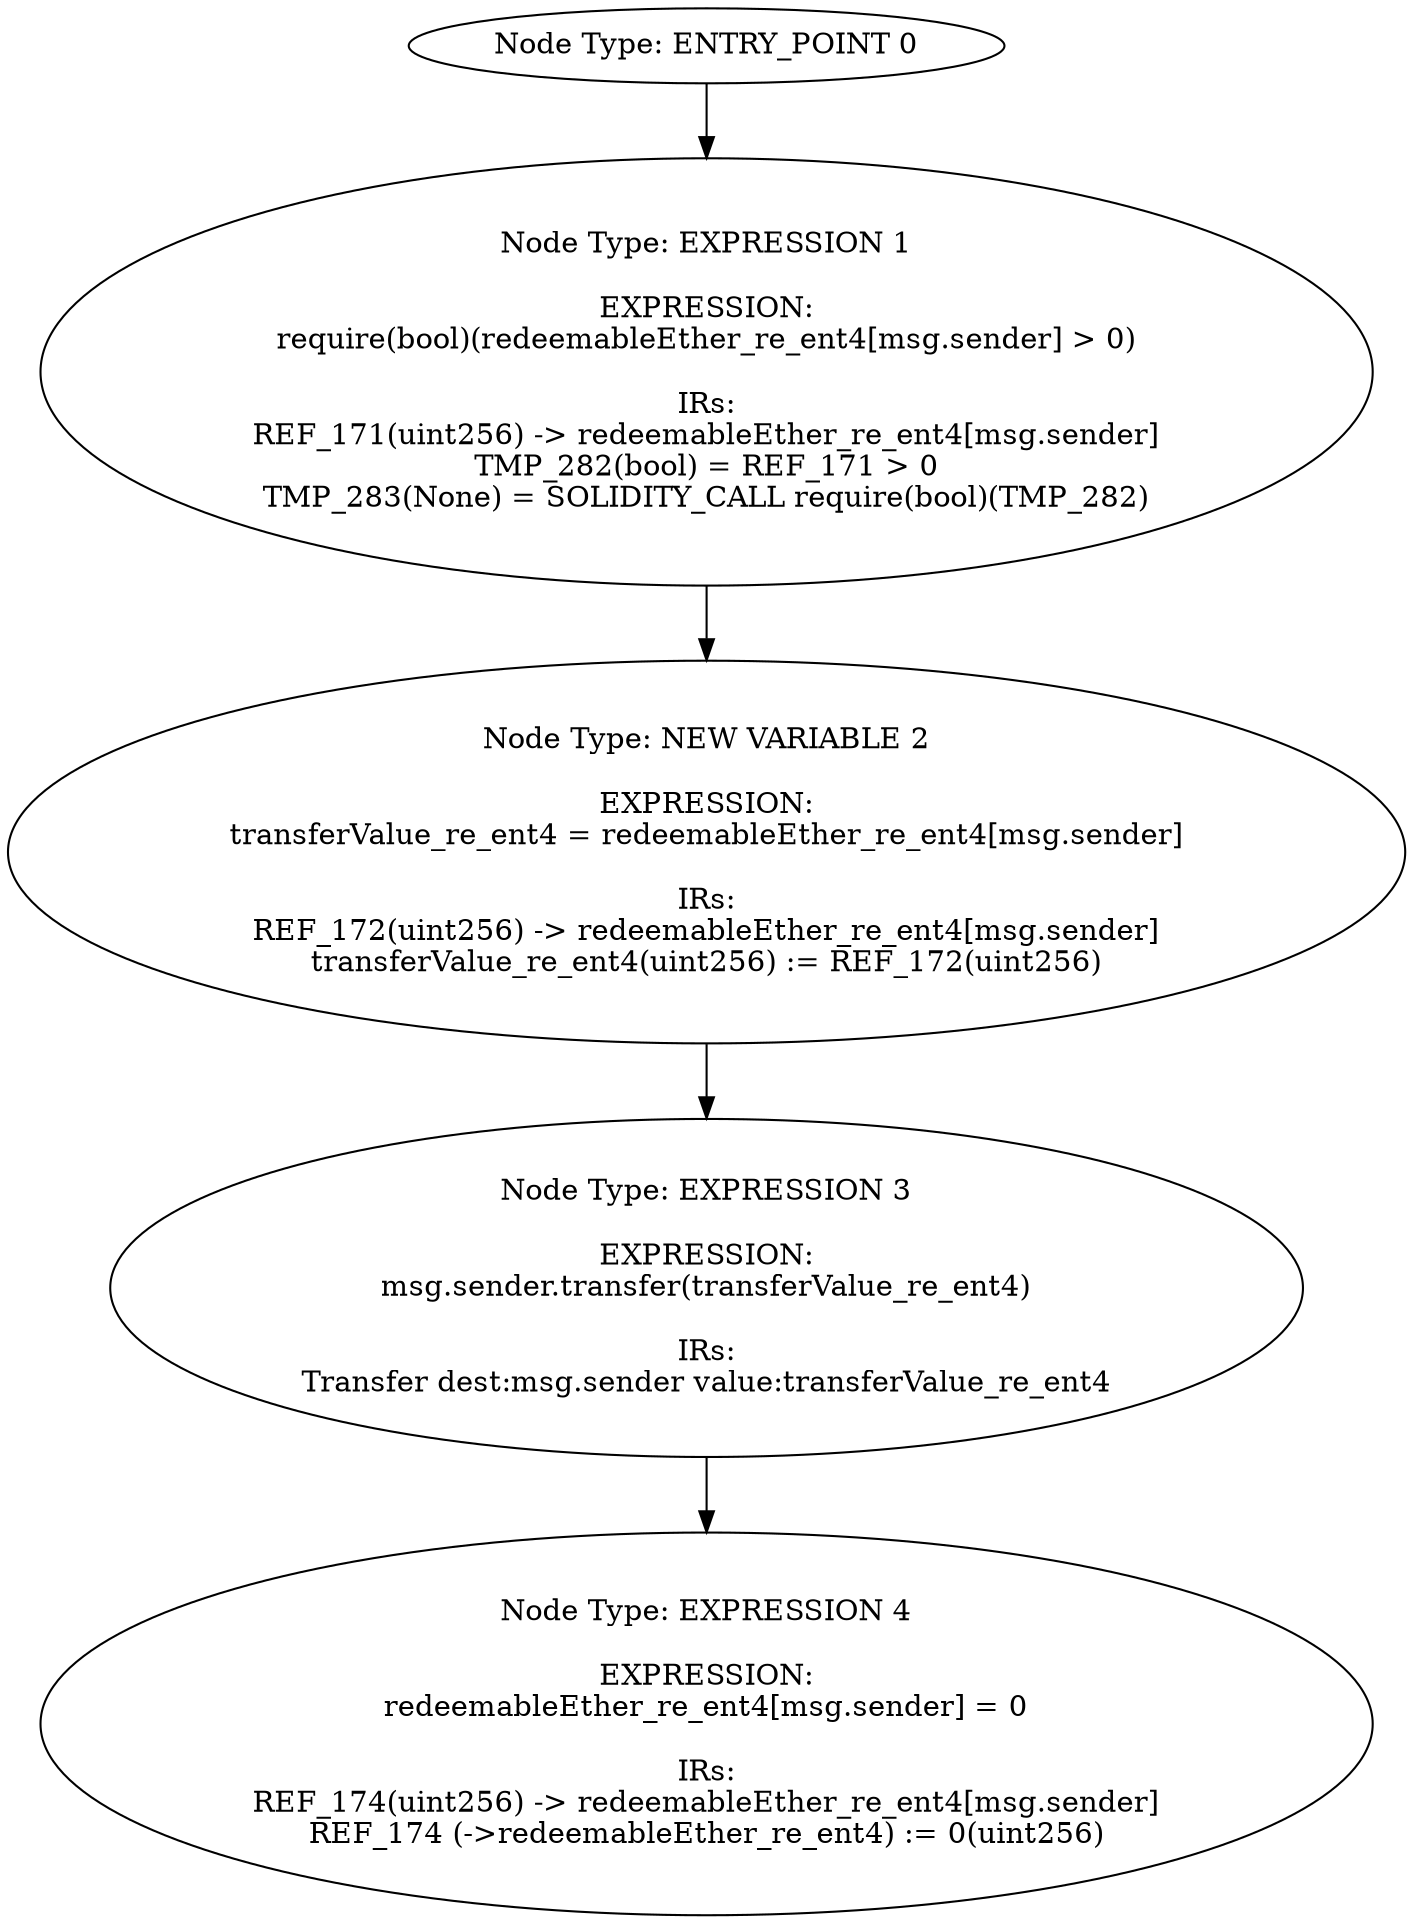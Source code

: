 digraph{
0[label="Node Type: ENTRY_POINT 0
"];
0->1;
1[label="Node Type: EXPRESSION 1

EXPRESSION:
require(bool)(redeemableEther_re_ent4[msg.sender] > 0)

IRs:
REF_171(uint256) -> redeemableEther_re_ent4[msg.sender]
TMP_282(bool) = REF_171 > 0
TMP_283(None) = SOLIDITY_CALL require(bool)(TMP_282)"];
1->2;
2[label="Node Type: NEW VARIABLE 2

EXPRESSION:
transferValue_re_ent4 = redeemableEther_re_ent4[msg.sender]

IRs:
REF_172(uint256) -> redeemableEther_re_ent4[msg.sender]
transferValue_re_ent4(uint256) := REF_172(uint256)"];
2->3;
3[label="Node Type: EXPRESSION 3

EXPRESSION:
msg.sender.transfer(transferValue_re_ent4)

IRs:
Transfer dest:msg.sender value:transferValue_re_ent4"];
3->4;
4[label="Node Type: EXPRESSION 4

EXPRESSION:
redeemableEther_re_ent4[msg.sender] = 0

IRs:
REF_174(uint256) -> redeemableEther_re_ent4[msg.sender]
REF_174 (->redeemableEther_re_ent4) := 0(uint256)"];
}
